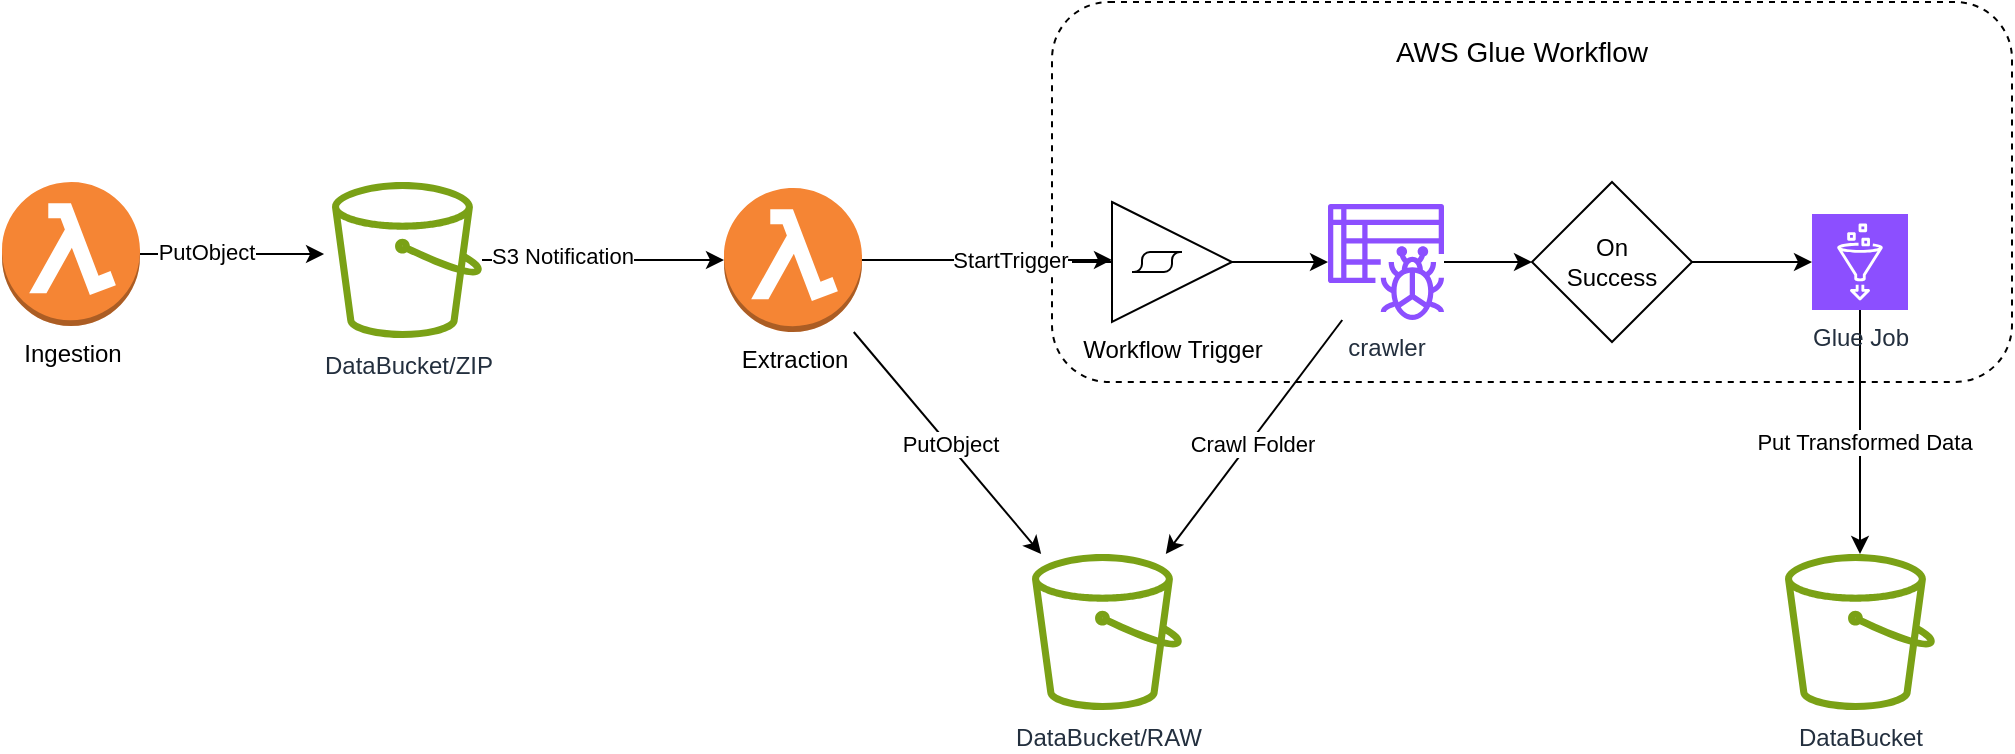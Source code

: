 <mxfile version="22.1.2" type="device">
  <diagram name="Page-1" id="1LWNldYLuu1BPSAyaGTF">
    <mxGraphModel dx="2261" dy="836" grid="1" gridSize="10" guides="1" tooltips="1" connect="1" arrows="1" fold="1" page="1" pageScale="1" pageWidth="827" pageHeight="1169" math="0" shadow="0">
      <root>
        <mxCell id="0" />
        <mxCell id="1" parent="0" />
        <mxCell id="f1-TlvaxnlV2KalP-GtQ-1" value="" style="rounded=1;whiteSpace=wrap;html=1;dashed=1;" vertex="1" parent="1">
          <mxGeometry x="310" y="270" width="480" height="190" as="geometry" />
        </mxCell>
        <mxCell id="f1-TlvaxnlV2KalP-GtQ-39" style="edgeStyle=orthogonalEdgeStyle;rounded=0;orthogonalLoop=1;jettySize=auto;html=1;" edge="1" parent="1" source="f1-TlvaxnlV2KalP-GtQ-2" target="f1-TlvaxnlV2KalP-GtQ-36">
          <mxGeometry relative="1" as="geometry" />
        </mxCell>
        <mxCell id="f1-TlvaxnlV2KalP-GtQ-40" value="Put Transformed Data" style="edgeLabel;html=1;align=center;verticalAlign=middle;resizable=0;points=[];" vertex="1" connectable="0" parent="f1-TlvaxnlV2KalP-GtQ-39">
          <mxGeometry x="0.082" y="2" relative="1" as="geometry">
            <mxPoint as="offset" />
          </mxGeometry>
        </mxCell>
        <mxCell id="f1-TlvaxnlV2KalP-GtQ-2" value="Glue Job" style="sketch=0;points=[[0,0,0],[0.25,0,0],[0.5,0,0],[0.75,0,0],[1,0,0],[0,1,0],[0.25,1,0],[0.5,1,0],[0.75,1,0],[1,1,0],[0,0.25,0],[0,0.5,0],[0,0.75,0],[1,0.25,0],[1,0.5,0],[1,0.75,0]];outlineConnect=0;fontColor=#232F3E;fillColor=#8C4FFF;strokeColor=#ffffff;dashed=0;verticalLabelPosition=bottom;verticalAlign=top;align=center;html=1;fontSize=12;fontStyle=0;aspect=fixed;shape=mxgraph.aws4.resourceIcon;resIcon=mxgraph.aws4.glue;" vertex="1" parent="1">
          <mxGeometry x="690" y="376" width="48" height="48" as="geometry" />
        </mxCell>
        <mxCell id="f1-TlvaxnlV2KalP-GtQ-11" style="edgeStyle=orthogonalEdgeStyle;rounded=0;orthogonalLoop=1;jettySize=auto;html=1;" edge="1" parent="1" source="f1-TlvaxnlV2KalP-GtQ-7" target="f1-TlvaxnlV2KalP-GtQ-8">
          <mxGeometry relative="1" as="geometry" />
        </mxCell>
        <mxCell id="f1-TlvaxnlV2KalP-GtQ-32" style="rounded=0;orthogonalLoop=1;jettySize=auto;html=1;" edge="1" parent="1" source="f1-TlvaxnlV2KalP-GtQ-7" target="f1-TlvaxnlV2KalP-GtQ-26">
          <mxGeometry relative="1" as="geometry" />
        </mxCell>
        <mxCell id="f1-TlvaxnlV2KalP-GtQ-35" value="Crawl Folder" style="edgeLabel;html=1;align=center;verticalAlign=middle;resizable=0;points=[];" vertex="1" connectable="0" parent="f1-TlvaxnlV2KalP-GtQ-32">
          <mxGeometry x="0.046" y="1" relative="1" as="geometry">
            <mxPoint as="offset" />
          </mxGeometry>
        </mxCell>
        <mxCell id="f1-TlvaxnlV2KalP-GtQ-7" value="crawler" style="sketch=0;outlineConnect=0;fontColor=#232F3E;gradientColor=none;fillColor=#8C4FFF;strokeColor=none;dashed=0;verticalLabelPosition=bottom;verticalAlign=top;align=center;html=1;fontSize=12;fontStyle=0;aspect=fixed;pointerEvents=1;shape=mxgraph.aws4.glue_crawlers;" vertex="1" parent="1">
          <mxGeometry x="448" y="371" width="58" height="58" as="geometry" />
        </mxCell>
        <mxCell id="f1-TlvaxnlV2KalP-GtQ-8" value="On&lt;br&gt;Success" style="rhombus;whiteSpace=wrap;html=1;" vertex="1" parent="1">
          <mxGeometry x="550" y="360" width="80" height="80" as="geometry" />
        </mxCell>
        <mxCell id="f1-TlvaxnlV2KalP-GtQ-10" style="edgeStyle=orthogonalEdgeStyle;rounded=0;orthogonalLoop=1;jettySize=auto;html=1;" edge="1" parent="1" source="f1-TlvaxnlV2KalP-GtQ-9" target="f1-TlvaxnlV2KalP-GtQ-7">
          <mxGeometry relative="1" as="geometry" />
        </mxCell>
        <mxCell id="f1-TlvaxnlV2KalP-GtQ-9" value="Workflow Trigger" style="verticalLabelPosition=bottom;shadow=0;dashed=0;align=center;html=1;verticalAlign=top;shape=mxgraph.electrical.logic_gates.schmitt_trigger;" vertex="1" parent="1">
          <mxGeometry x="320" y="370" width="100" height="60" as="geometry" />
        </mxCell>
        <mxCell id="f1-TlvaxnlV2KalP-GtQ-16" style="edgeStyle=orthogonalEdgeStyle;rounded=0;orthogonalLoop=1;jettySize=auto;html=1;entryX=0;entryY=0.5;entryDx=0;entryDy=0;entryPerimeter=0;" edge="1" parent="1" source="f1-TlvaxnlV2KalP-GtQ-8" target="f1-TlvaxnlV2KalP-GtQ-2">
          <mxGeometry relative="1" as="geometry" />
        </mxCell>
        <mxCell id="f1-TlvaxnlV2KalP-GtQ-17" value="&lt;font style=&quot;font-size: 14px;&quot;&gt;AWS Glue Workflow&lt;/font&gt;" style="text;html=1;strokeColor=none;fillColor=none;align=center;verticalAlign=middle;whiteSpace=wrap;rounded=0;" vertex="1" parent="1">
          <mxGeometry x="460" y="280" width="170" height="30" as="geometry" />
        </mxCell>
        <mxCell id="f1-TlvaxnlV2KalP-GtQ-18" value="Ingestion" style="outlineConnect=0;dashed=0;verticalLabelPosition=bottom;verticalAlign=top;align=center;html=1;shape=mxgraph.aws3.lambda_function;fillColor=#F58534;gradientColor=none;" vertex="1" parent="1">
          <mxGeometry x="-215" y="360" width="69" height="72" as="geometry" />
        </mxCell>
        <mxCell id="f1-TlvaxnlV2KalP-GtQ-20" value="DataBucket/ZIP" style="sketch=0;outlineConnect=0;fontColor=#232F3E;gradientColor=none;fillColor=#7AA116;strokeColor=none;dashed=0;verticalLabelPosition=bottom;verticalAlign=top;align=center;html=1;fontSize=12;fontStyle=0;aspect=fixed;pointerEvents=1;shape=mxgraph.aws4.bucket;" vertex="1" parent="1">
          <mxGeometry x="-50" y="360" width="75" height="78" as="geometry" />
        </mxCell>
        <mxCell id="f1-TlvaxnlV2KalP-GtQ-21" style="edgeStyle=orthogonalEdgeStyle;rounded=0;orthogonalLoop=1;jettySize=auto;html=1;entryX=-0.053;entryY=0.462;entryDx=0;entryDy=0;entryPerimeter=0;" edge="1" parent="1" source="f1-TlvaxnlV2KalP-GtQ-18" target="f1-TlvaxnlV2KalP-GtQ-20">
          <mxGeometry relative="1" as="geometry" />
        </mxCell>
        <mxCell id="f1-TlvaxnlV2KalP-GtQ-22" value="PutObject" style="edgeLabel;html=1;align=center;verticalAlign=middle;resizable=0;points=[];" vertex="1" connectable="0" parent="f1-TlvaxnlV2KalP-GtQ-21">
          <mxGeometry x="-0.299" y="1" relative="1" as="geometry">
            <mxPoint as="offset" />
          </mxGeometry>
        </mxCell>
        <mxCell id="f1-TlvaxnlV2KalP-GtQ-27" style="rounded=0;orthogonalLoop=1;jettySize=auto;html=1;" edge="1" parent="1" source="f1-TlvaxnlV2KalP-GtQ-23" target="f1-TlvaxnlV2KalP-GtQ-26">
          <mxGeometry relative="1" as="geometry" />
        </mxCell>
        <mxCell id="f1-TlvaxnlV2KalP-GtQ-28" value="PutObject" style="edgeLabel;html=1;align=center;verticalAlign=middle;resizable=0;points=[];" vertex="1" connectable="0" parent="f1-TlvaxnlV2KalP-GtQ-27">
          <mxGeometry x="0.011" y="1" relative="1" as="geometry">
            <mxPoint as="offset" />
          </mxGeometry>
        </mxCell>
        <mxCell id="f1-TlvaxnlV2KalP-GtQ-23" value="Extraction" style="outlineConnect=0;dashed=0;verticalLabelPosition=bottom;verticalAlign=top;align=center;html=1;shape=mxgraph.aws3.lambda_function;fillColor=#F58534;gradientColor=none;" vertex="1" parent="1">
          <mxGeometry x="146" y="363" width="69" height="72" as="geometry" />
        </mxCell>
        <mxCell id="f1-TlvaxnlV2KalP-GtQ-24" style="edgeStyle=orthogonalEdgeStyle;rounded=0;orthogonalLoop=1;jettySize=auto;html=1;entryX=0;entryY=0.5;entryDx=0;entryDy=0;entryPerimeter=0;" edge="1" parent="1" source="f1-TlvaxnlV2KalP-GtQ-20" target="f1-TlvaxnlV2KalP-GtQ-23">
          <mxGeometry relative="1" as="geometry" />
        </mxCell>
        <mxCell id="f1-TlvaxnlV2KalP-GtQ-25" value="S3 Notification" style="edgeLabel;html=1;align=center;verticalAlign=middle;resizable=0;points=[];" vertex="1" connectable="0" parent="f1-TlvaxnlV2KalP-GtQ-24">
          <mxGeometry x="-0.347" y="2" relative="1" as="geometry">
            <mxPoint as="offset" />
          </mxGeometry>
        </mxCell>
        <mxCell id="f1-TlvaxnlV2KalP-GtQ-26" value="DataBucket/RAW" style="sketch=0;outlineConnect=0;fontColor=#232F3E;gradientColor=none;fillColor=#7AA116;strokeColor=none;dashed=0;verticalLabelPosition=bottom;verticalAlign=top;align=center;html=1;fontSize=12;fontStyle=0;aspect=fixed;pointerEvents=1;shape=mxgraph.aws4.bucket;" vertex="1" parent="1">
          <mxGeometry x="300" y="546" width="75" height="78" as="geometry" />
        </mxCell>
        <mxCell id="f1-TlvaxnlV2KalP-GtQ-30" style="edgeStyle=orthogonalEdgeStyle;rounded=0;orthogonalLoop=1;jettySize=auto;html=1;entryX=0.2;entryY=0.483;entryDx=0;entryDy=0;entryPerimeter=0;" edge="1" parent="1" source="f1-TlvaxnlV2KalP-GtQ-23" target="f1-TlvaxnlV2KalP-GtQ-9">
          <mxGeometry relative="1" as="geometry" />
        </mxCell>
        <mxCell id="f1-TlvaxnlV2KalP-GtQ-31" value="StartTrigger" style="edgeLabel;html=1;align=center;verticalAlign=middle;resizable=0;points=[];" vertex="1" connectable="0" parent="f1-TlvaxnlV2KalP-GtQ-30">
          <mxGeometry x="0.184" relative="1" as="geometry">
            <mxPoint as="offset" />
          </mxGeometry>
        </mxCell>
        <mxCell id="f1-TlvaxnlV2KalP-GtQ-36" value="DataBucket" style="sketch=0;outlineConnect=0;fontColor=#232F3E;gradientColor=none;fillColor=#7AA116;strokeColor=none;dashed=0;verticalLabelPosition=bottom;verticalAlign=top;align=center;html=1;fontSize=12;fontStyle=0;aspect=fixed;pointerEvents=1;shape=mxgraph.aws4.bucket;" vertex="1" parent="1">
          <mxGeometry x="676.5" y="546" width="75" height="78" as="geometry" />
        </mxCell>
      </root>
    </mxGraphModel>
  </diagram>
</mxfile>
